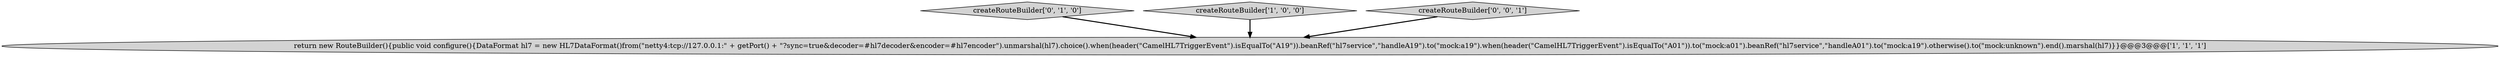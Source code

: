 digraph {
2 [style = filled, label = "createRouteBuilder['0', '1', '0']", fillcolor = lightgray, shape = diamond image = "AAA0AAABBB2BBB"];
1 [style = filled, label = "return new RouteBuilder(){public void configure(){DataFormat hl7 = new HL7DataFormat()from(\"netty4:tcp://127.0.0.1:\" + getPort() + \"?sync=true&decoder=#hl7decoder&encoder=#hl7encoder\").unmarshal(hl7).choice().when(header(\"CamelHL7TriggerEvent\").isEqualTo(\"A19\")).beanRef(\"hl7service\",\"handleA19\").to(\"mock:a19\").when(header(\"CamelHL7TriggerEvent\").isEqualTo(\"A01\")).to(\"mock:a01\").beanRef(\"hl7service\",\"handleA01\").to(\"mock:a19\").otherwise().to(\"mock:unknown\").end().marshal(hl7)}}@@@3@@@['1', '1', '1']", fillcolor = lightgray, shape = ellipse image = "AAA0AAABBB1BBB"];
0 [style = filled, label = "createRouteBuilder['1', '0', '0']", fillcolor = lightgray, shape = diamond image = "AAA0AAABBB1BBB"];
3 [style = filled, label = "createRouteBuilder['0', '0', '1']", fillcolor = lightgray, shape = diamond image = "AAA0AAABBB3BBB"];
0->1 [style = bold, label=""];
2->1 [style = bold, label=""];
3->1 [style = bold, label=""];
}
